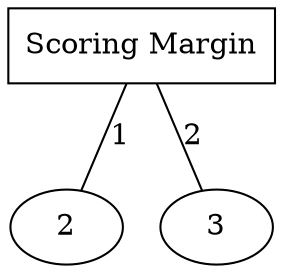 graph g {
    att0 [label="Scoring Margin" shape=box];
    att1 [label="2"];
    att0--att1 [label="1"];
    att2 [label="3"];
    att0--att2 [label="2"];
}